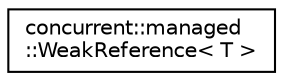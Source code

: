 digraph "Graphical Class Hierarchy"
{
  edge [fontname="Helvetica",fontsize="10",labelfontname="Helvetica",labelfontsize="10"];
  node [fontname="Helvetica",fontsize="10",shape=record];
  rankdir="LR";
  Node1 [label="concurrent::managed\l::WeakReference\< T \>",height=0.2,width=0.4,color="black", fillcolor="white", style="filled",URL="$structconcurrent_1_1managed_1_1_weak_reference.html"];
}
